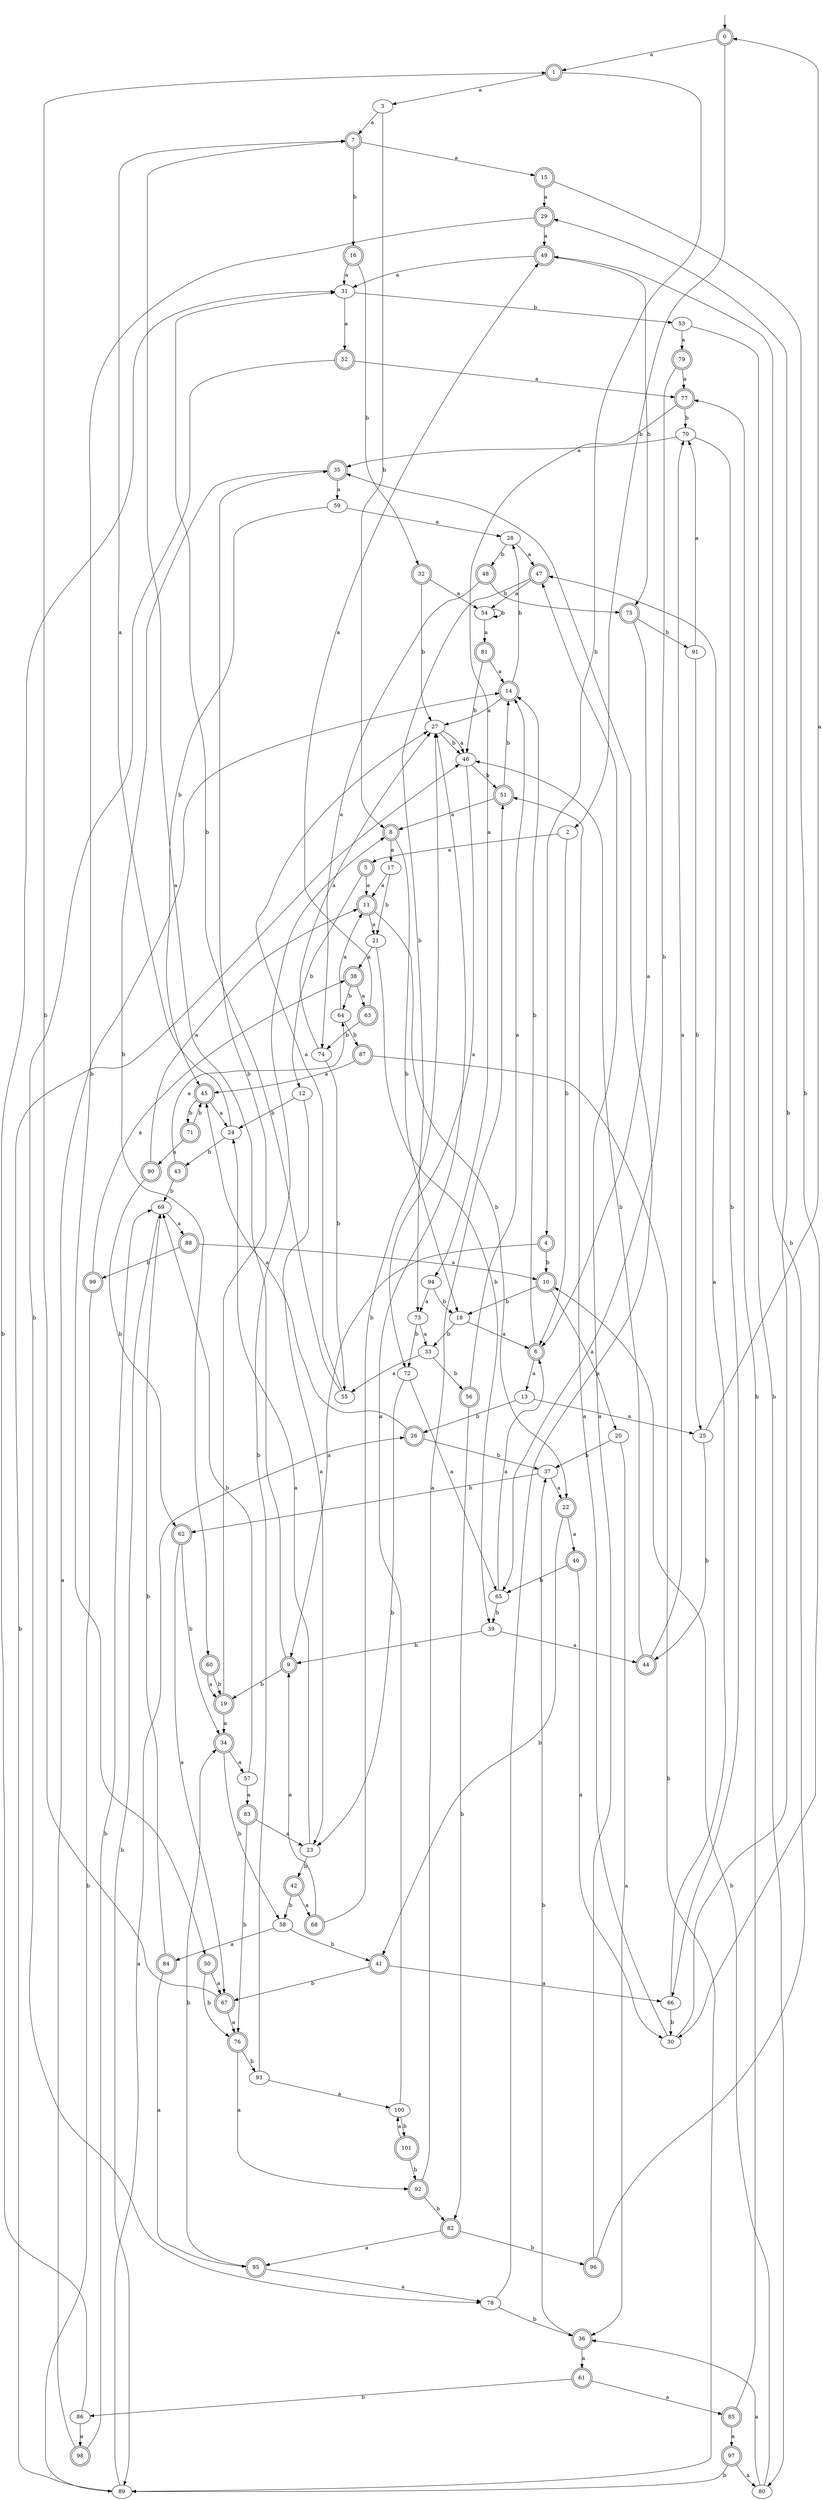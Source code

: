 digraph RandomDFA {
  __start0 [label="", shape=none];
  __start0 -> 0 [label=""];
  0 [shape=circle] [shape=doublecircle]
  0 -> 1 [label="a"]
  0 -> 2 [label="b"]
  1 [shape=doublecircle]
  1 -> 3 [label="a"]
  1 -> 4 [label="b"]
  2
  2 -> 5 [label="a"]
  2 -> 6 [label="b"]
  3
  3 -> 7 [label="a"]
  3 -> 8 [label="b"]
  4 [shape=doublecircle]
  4 -> 9 [label="a"]
  4 -> 10 [label="b"]
  5 [shape=doublecircle]
  5 -> 11 [label="a"]
  5 -> 12 [label="b"]
  6 [shape=doublecircle]
  6 -> 13 [label="a"]
  6 -> 14 [label="b"]
  7 [shape=doublecircle]
  7 -> 15 [label="a"]
  7 -> 16 [label="b"]
  8 [shape=doublecircle]
  8 -> 17 [label="a"]
  8 -> 18 [label="b"]
  9 [shape=doublecircle]
  9 -> 7 [label="a"]
  9 -> 19 [label="b"]
  10 [shape=doublecircle]
  10 -> 20 [label="a"]
  10 -> 18 [label="b"]
  11 [shape=doublecircle]
  11 -> 21 [label="a"]
  11 -> 22 [label="b"]
  12
  12 -> 23 [label="a"]
  12 -> 24 [label="b"]
  13
  13 -> 25 [label="a"]
  13 -> 26 [label="b"]
  14 [shape=doublecircle]
  14 -> 27 [label="a"]
  14 -> 28 [label="b"]
  15 [shape=doublecircle]
  15 -> 29 [label="a"]
  15 -> 30 [label="b"]
  16 [shape=doublecircle]
  16 -> 31 [label="a"]
  16 -> 32 [label="b"]
  17
  17 -> 11 [label="a"]
  17 -> 21 [label="b"]
  18
  18 -> 6 [label="a"]
  18 -> 33 [label="b"]
  19 [shape=doublecircle]
  19 -> 34 [label="a"]
  19 -> 35 [label="b"]
  20
  20 -> 36 [label="a"]
  20 -> 37 [label="b"]
  21
  21 -> 38 [label="a"]
  21 -> 39 [label="b"]
  22 [shape=doublecircle]
  22 -> 40 [label="a"]
  22 -> 41 [label="b"]
  23
  23 -> 24 [label="a"]
  23 -> 42 [label="b"]
  24
  24 -> 7 [label="a"]
  24 -> 43 [label="b"]
  25
  25 -> 0 [label="a"]
  25 -> 44 [label="b"]
  26 [shape=doublecircle]
  26 -> 45 [label="a"]
  26 -> 37 [label="b"]
  27
  27 -> 46 [label="a"]
  27 -> 46 [label="b"]
  28
  28 -> 47 [label="a"]
  28 -> 48 [label="b"]
  29 [shape=doublecircle]
  29 -> 49 [label="a"]
  29 -> 50 [label="b"]
  30
  30 -> 51 [label="a"]
  30 -> 29 [label="b"]
  31
  31 -> 52 [label="a"]
  31 -> 53 [label="b"]
  32 [shape=doublecircle]
  32 -> 54 [label="a"]
  32 -> 27 [label="b"]
  33
  33 -> 55 [label="a"]
  33 -> 56 [label="b"]
  34 [shape=doublecircle]
  34 -> 57 [label="a"]
  34 -> 58 [label="b"]
  35 [shape=doublecircle]
  35 -> 59 [label="a"]
  35 -> 60 [label="b"]
  36 [shape=doublecircle]
  36 -> 61 [label="a"]
  36 -> 37 [label="b"]
  37
  37 -> 22 [label="a"]
  37 -> 62 [label="b"]
  38 [shape=doublecircle]
  38 -> 63 [label="a"]
  38 -> 64 [label="b"]
  39
  39 -> 44 [label="a"]
  39 -> 9 [label="b"]
  40 [shape=doublecircle]
  40 -> 30 [label="a"]
  40 -> 65 [label="b"]
  41 [shape=doublecircle]
  41 -> 66 [label="a"]
  41 -> 67 [label="b"]
  42 [shape=doublecircle]
  42 -> 68 [label="a"]
  42 -> 58 [label="b"]
  43 [shape=doublecircle]
  43 -> 64 [label="a"]
  43 -> 69 [label="b"]
  44 [shape=doublecircle]
  44 -> 70 [label="a"]
  44 -> 46 [label="b"]
  45 [shape=doublecircle]
  45 -> 24 [label="a"]
  45 -> 71 [label="b"]
  46
  46 -> 72 [label="a"]
  46 -> 51 [label="b"]
  47 [shape=doublecircle]
  47 -> 54 [label="a"]
  47 -> 73 [label="b"]
  48 [shape=doublecircle]
  48 -> 74 [label="a"]
  48 -> 75 [label="b"]
  49 [shape=doublecircle]
  49 -> 31 [label="a"]
  49 -> 75 [label="b"]
  50 [shape=doublecircle]
  50 -> 67 [label="a"]
  50 -> 76 [label="b"]
  51 [shape=doublecircle]
  51 -> 8 [label="a"]
  51 -> 14 [label="b"]
  52 [shape=doublecircle]
  52 -> 77 [label="a"]
  52 -> 78 [label="b"]
  53
  53 -> 79 [label="a"]
  53 -> 80 [label="b"]
  54
  54 -> 81 [label="a"]
  54 -> 54 [label="b"]
  55
  55 -> 27 [label="a"]
  55 -> 31 [label="b"]
  56 [shape=doublecircle]
  56 -> 14 [label="a"]
  56 -> 82 [label="b"]
  57
  57 -> 83 [label="a"]
  57 -> 69 [label="b"]
  58
  58 -> 84 [label="a"]
  58 -> 41 [label="b"]
  59
  59 -> 28 [label="a"]
  59 -> 45 [label="b"]
  60 [shape=doublecircle]
  60 -> 19 [label="a"]
  60 -> 19 [label="b"]
  61 [shape=doublecircle]
  61 -> 85 [label="a"]
  61 -> 86 [label="b"]
  62 [shape=doublecircle]
  62 -> 67 [label="a"]
  62 -> 34 [label="b"]
  63 [shape=doublecircle]
  63 -> 49 [label="a"]
  63 -> 74 [label="b"]
  64
  64 -> 11 [label="a"]
  64 -> 87 [label="b"]
  65
  65 -> 6 [label="a"]
  65 -> 39 [label="b"]
  66
  66 -> 47 [label="a"]
  66 -> 30 [label="b"]
  67 [shape=doublecircle]
  67 -> 76 [label="a"]
  67 -> 1 [label="b"]
  68 [shape=doublecircle]
  68 -> 9 [label="a"]
  68 -> 27 [label="b"]
  69
  69 -> 88 [label="a"]
  69 -> 89 [label="b"]
  70
  70 -> 35 [label="a"]
  70 -> 66 [label="b"]
  71 [shape=doublecircle]
  71 -> 90 [label="a"]
  71 -> 45 [label="b"]
  72
  72 -> 65 [label="a"]
  72 -> 23 [label="b"]
  73
  73 -> 33 [label="a"]
  73 -> 72 [label="b"]
  74
  74 -> 27 [label="a"]
  74 -> 55 [label="b"]
  75 [shape=doublecircle]
  75 -> 6 [label="a"]
  75 -> 91 [label="b"]
  76 [shape=doublecircle]
  76 -> 92 [label="a"]
  76 -> 93 [label="b"]
  77 [shape=doublecircle]
  77 -> 94 [label="a"]
  77 -> 70 [label="b"]
  78
  78 -> 35 [label="a"]
  78 -> 36 [label="b"]
  79 [shape=doublecircle]
  79 -> 77 [label="a"]
  79 -> 65 [label="b"]
  80
  80 -> 36 [label="a"]
  80 -> 10 [label="b"]
  81 [shape=doublecircle]
  81 -> 14 [label="a"]
  81 -> 46 [label="b"]
  82 [shape=doublecircle]
  82 -> 95 [label="a"]
  82 -> 96 [label="b"]
  83 [shape=doublecircle]
  83 -> 23 [label="a"]
  83 -> 76 [label="b"]
  84 [shape=doublecircle]
  84 -> 95 [label="a"]
  84 -> 69 [label="b"]
  85 [shape=doublecircle]
  85 -> 97 [label="a"]
  85 -> 77 [label="b"]
  86
  86 -> 98 [label="a"]
  86 -> 31 [label="b"]
  87 [shape=doublecircle]
  87 -> 45 [label="a"]
  87 -> 89 [label="b"]
  88 [shape=doublecircle]
  88 -> 10 [label="a"]
  88 -> 99 [label="b"]
  89
  89 -> 26 [label="a"]
  89 -> 46 [label="b"]
  90 [shape=doublecircle]
  90 -> 11 [label="a"]
  90 -> 62 [label="b"]
  91
  91 -> 70 [label="a"]
  91 -> 25 [label="b"]
  92 [shape=doublecircle]
  92 -> 51 [label="a"]
  92 -> 82 [label="b"]
  93
  93 -> 100 [label="a"]
  93 -> 8 [label="b"]
  94
  94 -> 73 [label="a"]
  94 -> 18 [label="b"]
  95 [shape=doublecircle]
  95 -> 78 [label="a"]
  95 -> 34 [label="b"]
  96 [shape=doublecircle]
  96 -> 47 [label="a"]
  96 -> 49 [label="b"]
  97 [shape=doublecircle]
  97 -> 80 [label="a"]
  97 -> 89 [label="b"]
  98 [shape=doublecircle]
  98 -> 14 [label="a"]
  98 -> 69 [label="b"]
  99 [shape=doublecircle]
  99 -> 38 [label="a"]
  99 -> 89 [label="b"]
  100
  100 -> 27 [label="a"]
  100 -> 101 [label="b"]
  101 [shape=doublecircle]
  101 -> 100 [label="a"]
  101 -> 92 [label="b"]
}
